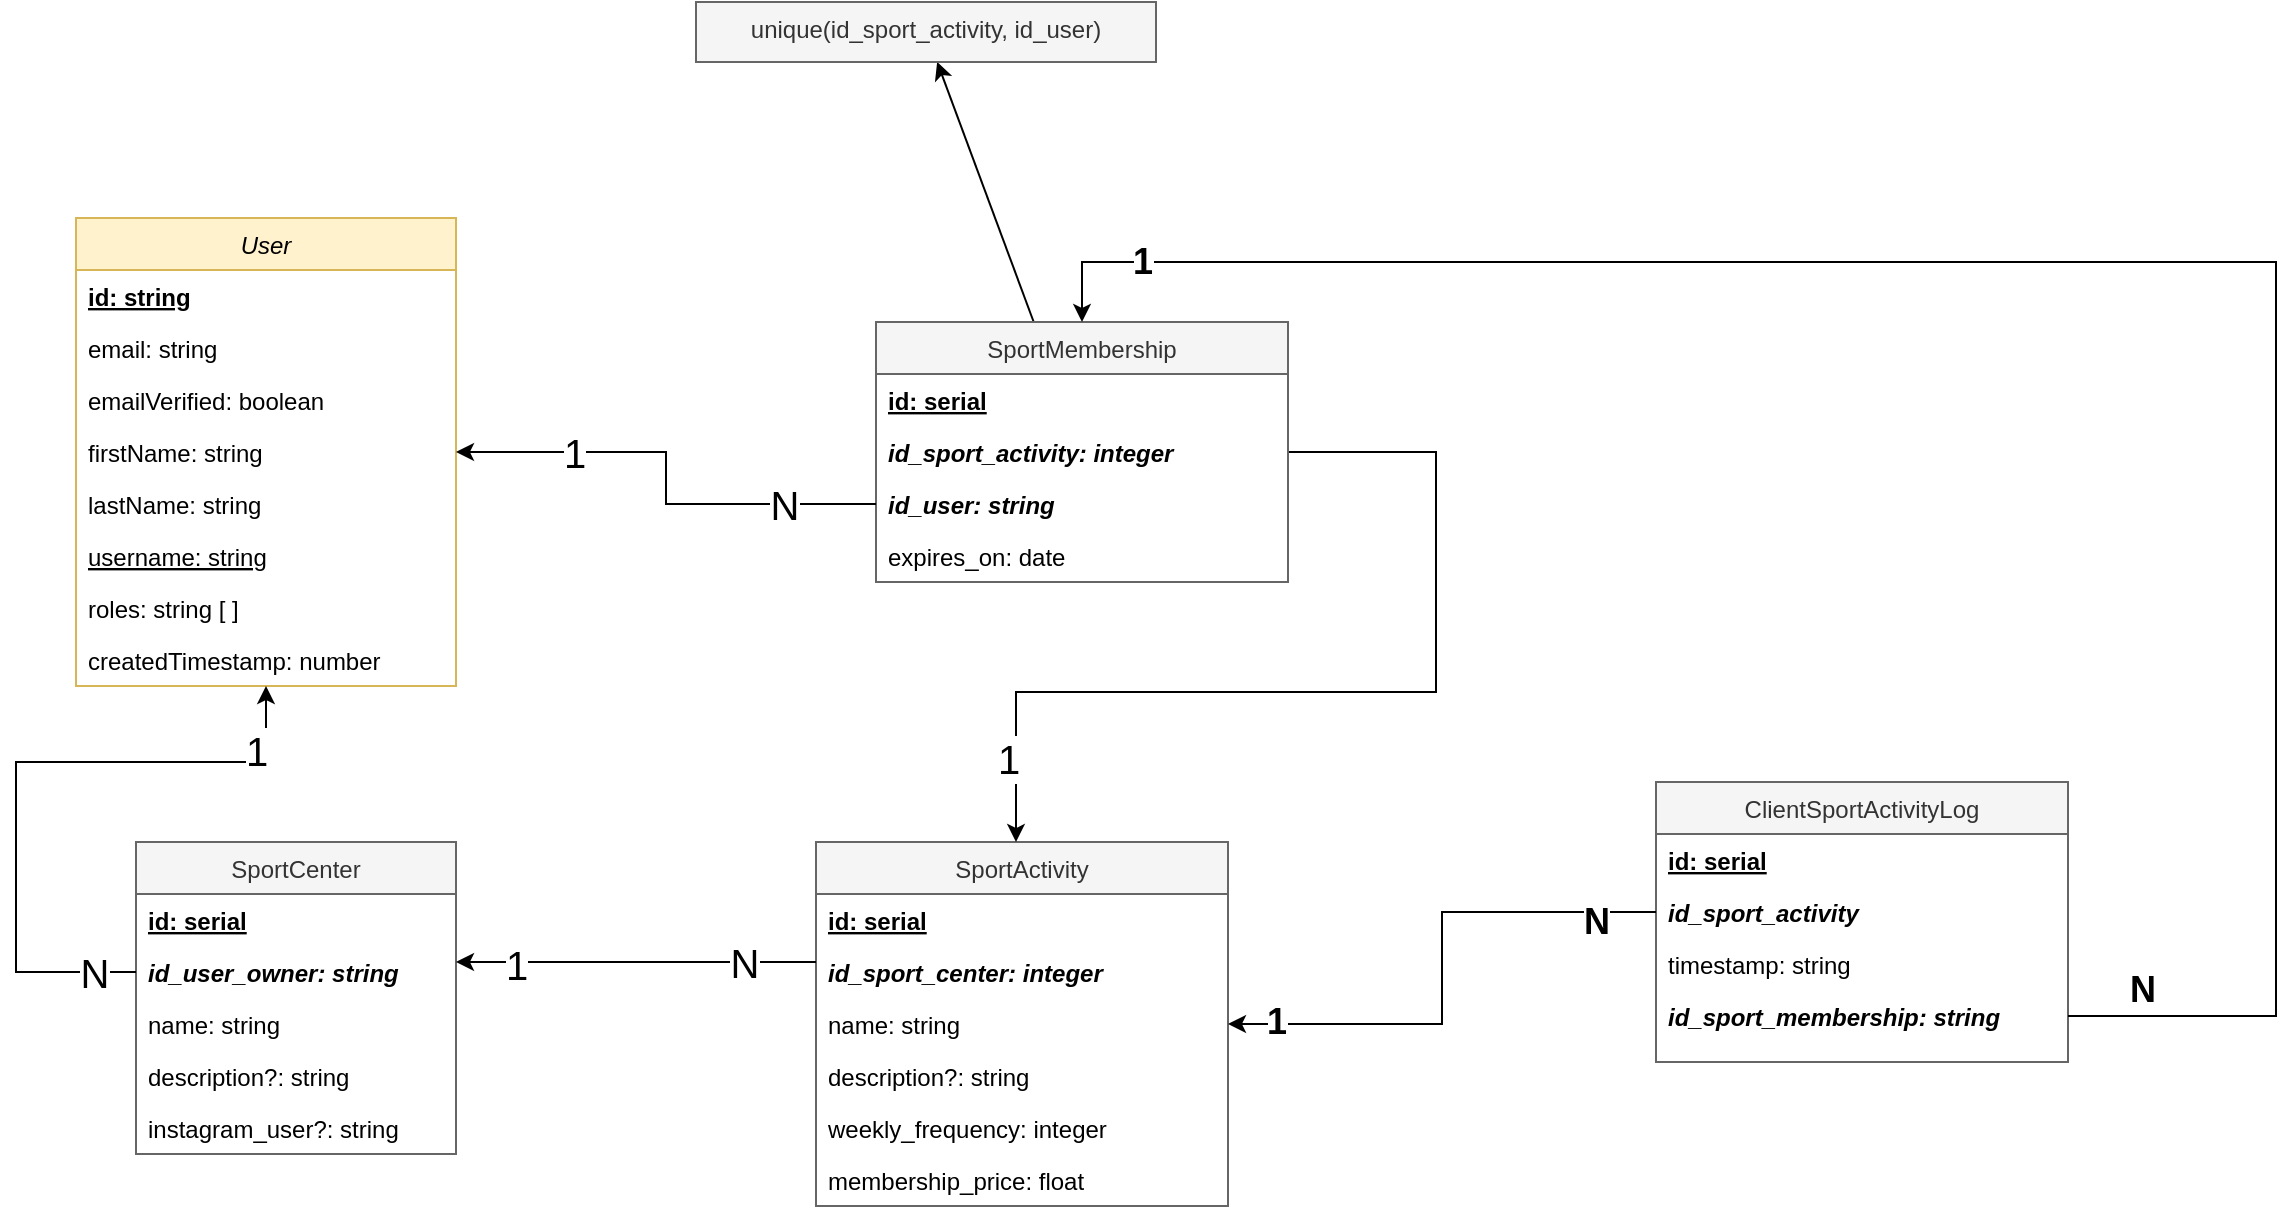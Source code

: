 <mxfile version="22.1.21" type="device">
  <diagram id="C5RBs43oDa-KdzZeNtuy" name="Page-1">
    <mxGraphModel dx="1434" dy="1927" grid="1" gridSize="10" guides="1" tooltips="1" connect="1" arrows="1" fold="1" page="1" pageScale="1" pageWidth="827" pageHeight="1169" math="0" shadow="0">
      <root>
        <mxCell id="WIyWlLk6GJQsqaUBKTNV-0" />
        <mxCell id="WIyWlLk6GJQsqaUBKTNV-1" parent="WIyWlLk6GJQsqaUBKTNV-0" />
        <mxCell id="zkfFHV4jXpPFQw0GAbJ--0" value="User" style="swimlane;fontStyle=2;align=center;verticalAlign=top;childLayout=stackLayout;horizontal=1;startSize=26;horizontalStack=0;resizeParent=1;resizeLast=0;collapsible=1;marginBottom=0;rounded=0;shadow=0;strokeWidth=1;fillColor=#fff2cc;strokeColor=#d6b656;" parent="WIyWlLk6GJQsqaUBKTNV-1" vertex="1">
          <mxGeometry x="90" y="28" width="190" height="234" as="geometry">
            <mxRectangle x="230" y="140" width="160" height="26" as="alternateBounds" />
          </mxGeometry>
        </mxCell>
        <mxCell id="zkfFHV4jXpPFQw0GAbJ--1" value="id: string" style="text;align=left;verticalAlign=top;spacingLeft=4;spacingRight=4;overflow=hidden;rotatable=0;points=[[0,0.5],[1,0.5]];portConstraint=eastwest;fontStyle=5" parent="zkfFHV4jXpPFQw0GAbJ--0" vertex="1">
          <mxGeometry y="26" width="190" height="26" as="geometry" />
        </mxCell>
        <mxCell id="zkfFHV4jXpPFQw0GAbJ--2" value="email: string" style="text;align=left;verticalAlign=top;spacingLeft=4;spacingRight=4;overflow=hidden;rotatable=0;points=[[0,0.5],[1,0.5]];portConstraint=eastwest;rounded=0;shadow=0;html=0;" parent="zkfFHV4jXpPFQw0GAbJ--0" vertex="1">
          <mxGeometry y="52" width="190" height="26" as="geometry" />
        </mxCell>
        <mxCell id="U7BseuVNoNLA0H3Kxm6L-2" value="emailVerified: boolean" style="text;align=left;verticalAlign=top;spacingLeft=4;spacingRight=4;overflow=hidden;rotatable=0;points=[[0,0.5],[1,0.5]];portConstraint=eastwest;rounded=0;shadow=0;html=0;" parent="zkfFHV4jXpPFQw0GAbJ--0" vertex="1">
          <mxGeometry y="78" width="190" height="26" as="geometry" />
        </mxCell>
        <mxCell id="zkfFHV4jXpPFQw0GAbJ--3" value="firstName: string" style="text;align=left;verticalAlign=top;spacingLeft=4;spacingRight=4;overflow=hidden;rotatable=0;points=[[0,0.5],[1,0.5]];portConstraint=eastwest;rounded=0;shadow=0;html=0;" parent="zkfFHV4jXpPFQw0GAbJ--0" vertex="1">
          <mxGeometry y="104" width="190" height="26" as="geometry" />
        </mxCell>
        <mxCell id="U7BseuVNoNLA0H3Kxm6L-0" value="lastName: string" style="text;align=left;verticalAlign=top;spacingLeft=4;spacingRight=4;overflow=hidden;rotatable=0;points=[[0,0.5],[1,0.5]];portConstraint=eastwest;rounded=0;shadow=0;html=0;" parent="zkfFHV4jXpPFQw0GAbJ--0" vertex="1">
          <mxGeometry y="130" width="190" height="26" as="geometry" />
        </mxCell>
        <mxCell id="JwETX5xEqZng_fJ4K82g-7" value="username: string" style="text;align=left;verticalAlign=top;spacingLeft=4;spacingRight=4;overflow=hidden;rotatable=0;points=[[0,0.5],[1,0.5]];portConstraint=eastwest;rounded=0;shadow=0;html=0;fontStyle=4" parent="zkfFHV4jXpPFQw0GAbJ--0" vertex="1">
          <mxGeometry y="156" width="190" height="26" as="geometry" />
        </mxCell>
        <mxCell id="U7BseuVNoNLA0H3Kxm6L-1" value="roles: string [ ]" style="text;align=left;verticalAlign=top;spacingLeft=4;spacingRight=4;overflow=hidden;rotatable=0;points=[[0,0.5],[1,0.5]];portConstraint=eastwest;rounded=0;shadow=0;html=0;" parent="zkfFHV4jXpPFQw0GAbJ--0" vertex="1">
          <mxGeometry y="182" width="190" height="26" as="geometry" />
        </mxCell>
        <mxCell id="U7BseuVNoNLA0H3Kxm6L-3" value="createdTimestamp: number" style="text;align=left;verticalAlign=top;spacingLeft=4;spacingRight=4;overflow=hidden;rotatable=0;points=[[0,0.5],[1,0.5]];portConstraint=eastwest;rounded=0;shadow=0;html=0;" parent="zkfFHV4jXpPFQw0GAbJ--0" vertex="1">
          <mxGeometry y="208" width="190" height="26" as="geometry" />
        </mxCell>
        <mxCell id="zkfFHV4jXpPFQw0GAbJ--6" value="SportCenter" style="swimlane;fontStyle=0;align=center;verticalAlign=top;childLayout=stackLayout;horizontal=1;startSize=26;horizontalStack=0;resizeParent=1;resizeLast=0;collapsible=1;marginBottom=0;rounded=0;shadow=0;strokeWidth=1;fillColor=#f5f5f5;fontColor=#333333;strokeColor=#666666;" parent="WIyWlLk6GJQsqaUBKTNV-1" vertex="1">
          <mxGeometry x="120" y="340" width="160" height="156" as="geometry">
            <mxRectangle x="130" y="380" width="160" height="26" as="alternateBounds" />
          </mxGeometry>
        </mxCell>
        <mxCell id="zkfFHV4jXpPFQw0GAbJ--7" value="id: serial" style="text;align=left;verticalAlign=top;spacingLeft=4;spacingRight=4;overflow=hidden;rotatable=0;points=[[0,0.5],[1,0.5]];portConstraint=eastwest;fontStyle=5" parent="zkfFHV4jXpPFQw0GAbJ--6" vertex="1">
          <mxGeometry y="26" width="160" height="26" as="geometry" />
        </mxCell>
        <mxCell id="zkfFHV4jXpPFQw0GAbJ--11" value="id_user_owner: string" style="text;align=left;verticalAlign=top;spacingLeft=4;spacingRight=4;overflow=hidden;rotatable=0;points=[[0,0.5],[1,0.5]];portConstraint=eastwest;fontStyle=3" parent="zkfFHV4jXpPFQw0GAbJ--6" vertex="1">
          <mxGeometry y="52" width="160" height="26" as="geometry" />
        </mxCell>
        <mxCell id="U7BseuVNoNLA0H3Kxm6L-5" value="name: string" style="text;align=left;verticalAlign=top;spacingLeft=4;spacingRight=4;overflow=hidden;rotatable=0;points=[[0,0.5],[1,0.5]];portConstraint=eastwest;fontStyle=0" parent="zkfFHV4jXpPFQw0GAbJ--6" vertex="1">
          <mxGeometry y="78" width="160" height="26" as="geometry" />
        </mxCell>
        <mxCell id="U7BseuVNoNLA0H3Kxm6L-6" value="description?: string" style="text;align=left;verticalAlign=top;spacingLeft=4;spacingRight=4;overflow=hidden;rotatable=0;points=[[0,0.5],[1,0.5]];portConstraint=eastwest;fontStyle=0" parent="zkfFHV4jXpPFQw0GAbJ--6" vertex="1">
          <mxGeometry y="104" width="160" height="26" as="geometry" />
        </mxCell>
        <mxCell id="U7BseuVNoNLA0H3Kxm6L-21" value="instagram_user?: string" style="text;align=left;verticalAlign=top;spacingLeft=4;spacingRight=4;overflow=hidden;rotatable=0;points=[[0,0.5],[1,0.5]];portConstraint=eastwest;fontStyle=0" parent="zkfFHV4jXpPFQw0GAbJ--6" vertex="1">
          <mxGeometry y="130" width="160" height="26" as="geometry" />
        </mxCell>
        <mxCell id="U7BseuVNoNLA0H3Kxm6L-4" style="edgeStyle=orthogonalEdgeStyle;rounded=0;orthogonalLoop=1;jettySize=auto;html=1;" parent="WIyWlLk6GJQsqaUBKTNV-1" source="zkfFHV4jXpPFQw0GAbJ--11" target="zkfFHV4jXpPFQw0GAbJ--0" edge="1">
          <mxGeometry relative="1" as="geometry">
            <Array as="points">
              <mxPoint x="60" y="405" />
              <mxPoint x="60" y="300" />
              <mxPoint x="185" y="300" />
            </Array>
          </mxGeometry>
        </mxCell>
        <mxCell id="U7BseuVNoNLA0H3Kxm6L-33" value="N" style="edgeLabel;html=1;align=center;verticalAlign=middle;resizable=0;points=[];fontSize=20;fontStyle=0" parent="U7BseuVNoNLA0H3Kxm6L-4" vertex="1" connectable="0">
          <mxGeometry x="-0.768" y="-2" relative="1" as="geometry">
            <mxPoint x="17" y="2" as="offset" />
          </mxGeometry>
        </mxCell>
        <mxCell id="U7BseuVNoNLA0H3Kxm6L-36" value="1" style="edgeLabel;html=1;align=center;verticalAlign=middle;resizable=0;points=[];fontSize=20;fontFamily=Helvetica;fontColor=default;fontStyle=0" parent="U7BseuVNoNLA0H3Kxm6L-4" vertex="1" connectable="0">
          <mxGeometry x="0.857" y="-2" relative="1" as="geometry">
            <mxPoint x="-7" y="8" as="offset" />
          </mxGeometry>
        </mxCell>
        <mxCell id="U7BseuVNoNLA0H3Kxm6L-13" value="SportActivity" style="swimlane;fontStyle=0;align=center;verticalAlign=top;childLayout=stackLayout;horizontal=1;startSize=26;horizontalStack=0;resizeParent=1;resizeLast=0;collapsible=1;marginBottom=0;rounded=0;shadow=0;strokeWidth=1;fillColor=#f5f5f5;fontColor=#333333;strokeColor=#666666;" parent="WIyWlLk6GJQsqaUBKTNV-1" vertex="1">
          <mxGeometry x="460" y="340" width="206" height="182" as="geometry">
            <mxRectangle x="130" y="380" width="160" height="26" as="alternateBounds" />
          </mxGeometry>
        </mxCell>
        <mxCell id="U7BseuVNoNLA0H3Kxm6L-14" value="id: serial" style="text;align=left;verticalAlign=top;spacingLeft=4;spacingRight=4;overflow=hidden;rotatable=0;points=[[0,0.5],[1,0.5]];portConstraint=eastwest;fontStyle=5" parent="U7BseuVNoNLA0H3Kxm6L-13" vertex="1">
          <mxGeometry y="26" width="206" height="26" as="geometry" />
        </mxCell>
        <mxCell id="U7BseuVNoNLA0H3Kxm6L-15" value="id_sport_center: integer" style="text;align=left;verticalAlign=top;spacingLeft=4;spacingRight=4;overflow=hidden;rotatable=0;points=[[0,0.5],[1,0.5]];portConstraint=eastwest;fontStyle=3" parent="U7BseuVNoNLA0H3Kxm6L-13" vertex="1">
          <mxGeometry y="52" width="206" height="26" as="geometry" />
        </mxCell>
        <mxCell id="U7BseuVNoNLA0H3Kxm6L-16" value="name: string" style="text;align=left;verticalAlign=top;spacingLeft=4;spacingRight=4;overflow=hidden;rotatable=0;points=[[0,0.5],[1,0.5]];portConstraint=eastwest;fontStyle=0" parent="U7BseuVNoNLA0H3Kxm6L-13" vertex="1">
          <mxGeometry y="78" width="206" height="26" as="geometry" />
        </mxCell>
        <mxCell id="U7BseuVNoNLA0H3Kxm6L-17" value="description?: string" style="text;align=left;verticalAlign=top;spacingLeft=4;spacingRight=4;overflow=hidden;rotatable=0;points=[[0,0.5],[1,0.5]];portConstraint=eastwest;fontStyle=0" parent="U7BseuVNoNLA0H3Kxm6L-13" vertex="1">
          <mxGeometry y="104" width="206" height="26" as="geometry" />
        </mxCell>
        <mxCell id="U7BseuVNoNLA0H3Kxm6L-19" value="weekly_frequency: integer" style="text;align=left;verticalAlign=top;spacingLeft=4;spacingRight=4;overflow=hidden;rotatable=0;points=[[0,0.5],[1,0.5]];portConstraint=eastwest;fontStyle=0" parent="U7BseuVNoNLA0H3Kxm6L-13" vertex="1">
          <mxGeometry y="130" width="206" height="26" as="geometry" />
        </mxCell>
        <mxCell id="U7BseuVNoNLA0H3Kxm6L-20" value="membership_price: float" style="text;align=left;verticalAlign=top;spacingLeft=4;spacingRight=4;overflow=hidden;rotatable=0;points=[[0,0.5],[1,0.5]];portConstraint=eastwest;fontStyle=0" parent="U7BseuVNoNLA0H3Kxm6L-13" vertex="1">
          <mxGeometry y="156" width="206" height="26" as="geometry" />
        </mxCell>
        <mxCell id="U7BseuVNoNLA0H3Kxm6L-18" style="edgeStyle=orthogonalEdgeStyle;rounded=0;orthogonalLoop=1;jettySize=auto;html=1;" parent="WIyWlLk6GJQsqaUBKTNV-1" source="U7BseuVNoNLA0H3Kxm6L-15" target="zkfFHV4jXpPFQw0GAbJ--6" edge="1">
          <mxGeometry relative="1" as="geometry">
            <Array as="points">
              <mxPoint x="420" y="400" />
              <mxPoint x="420" y="400" />
            </Array>
          </mxGeometry>
        </mxCell>
        <mxCell id="U7BseuVNoNLA0H3Kxm6L-37" value="1" style="edgeLabel;html=1;align=center;verticalAlign=middle;resizable=0;points=[];fontSize=20;fontFamily=Helvetica;fontColor=default;fontStyle=0" parent="U7BseuVNoNLA0H3Kxm6L-18" vertex="1" connectable="0">
          <mxGeometry x="-0.489" y="1" relative="1" as="geometry">
            <mxPoint x="-104" as="offset" />
          </mxGeometry>
        </mxCell>
        <mxCell id="U7BseuVNoNLA0H3Kxm6L-38" value="N" style="edgeLabel;html=1;align=center;verticalAlign=middle;resizable=0;points=[];fontSize=20;fontFamily=Helvetica;fontColor=default;fontStyle=0" parent="U7BseuVNoNLA0H3Kxm6L-18" vertex="1" connectable="0">
          <mxGeometry x="-0.6" relative="1" as="geometry">
            <mxPoint as="offset" />
          </mxGeometry>
        </mxCell>
        <mxCell id="U7BseuVNoNLA0H3Kxm6L-31" style="edgeStyle=orthogonalEdgeStyle;rounded=0;orthogonalLoop=1;jettySize=auto;html=1;exitX=1;exitY=0.5;exitDx=0;exitDy=0;" parent="WIyWlLk6GJQsqaUBKTNV-1" source="U7BseuVNoNLA0H3Kxm6L-24" target="U7BseuVNoNLA0H3Kxm6L-13" edge="1">
          <mxGeometry relative="1" as="geometry">
            <Array as="points">
              <mxPoint x="770" y="145" />
              <mxPoint x="770" y="265" />
              <mxPoint x="560" y="265" />
            </Array>
          </mxGeometry>
        </mxCell>
        <mxCell id="U7BseuVNoNLA0H3Kxm6L-43" value="1" style="edgeLabel;html=1;align=center;verticalAlign=middle;resizable=0;points=[];fontSize=20;fontFamily=Helvetica;fontColor=default;" parent="U7BseuVNoNLA0H3Kxm6L-31" vertex="1" connectable="0">
          <mxGeometry x="0.824" y="-4" relative="1" as="geometry">
            <mxPoint as="offset" />
          </mxGeometry>
        </mxCell>
        <mxCell id="u5Aw9pflFRf8_Rs5jSe7-2" value="" style="rounded=0;orthogonalLoop=1;jettySize=auto;html=1;" parent="WIyWlLk6GJQsqaUBKTNV-1" source="U7BseuVNoNLA0H3Kxm6L-22" target="u5Aw9pflFRf8_Rs5jSe7-1" edge="1">
          <mxGeometry relative="1" as="geometry" />
        </mxCell>
        <mxCell id="U7BseuVNoNLA0H3Kxm6L-22" value="SportMembership" style="swimlane;fontStyle=0;align=center;verticalAlign=top;childLayout=stackLayout;horizontal=1;startSize=26;horizontalStack=0;resizeParent=1;resizeLast=0;collapsible=1;marginBottom=0;rounded=0;shadow=0;strokeWidth=1;fillColor=#f5f5f5;fontColor=#333333;strokeColor=#666666;" parent="WIyWlLk6GJQsqaUBKTNV-1" vertex="1">
          <mxGeometry x="490" y="80" width="206" height="130" as="geometry">
            <mxRectangle x="130" y="380" width="160" height="26" as="alternateBounds" />
          </mxGeometry>
        </mxCell>
        <mxCell id="U7BseuVNoNLA0H3Kxm6L-23" value="id: serial" style="text;align=left;verticalAlign=top;spacingLeft=4;spacingRight=4;overflow=hidden;rotatable=0;points=[[0,0.5],[1,0.5]];portConstraint=eastwest;fontStyle=5" parent="U7BseuVNoNLA0H3Kxm6L-22" vertex="1">
          <mxGeometry y="26" width="206" height="26" as="geometry" />
        </mxCell>
        <mxCell id="U7BseuVNoNLA0H3Kxm6L-24" value="id_sport_activity: integer" style="text;align=left;verticalAlign=top;spacingLeft=4;spacingRight=4;overflow=hidden;rotatable=0;points=[[0,0.5],[1,0.5]];portConstraint=eastwest;fontStyle=3" parent="U7BseuVNoNLA0H3Kxm6L-22" vertex="1">
          <mxGeometry y="52" width="206" height="26" as="geometry" />
        </mxCell>
        <mxCell id="U7BseuVNoNLA0H3Kxm6L-28" value="id_user: string" style="text;align=left;verticalAlign=top;spacingLeft=4;spacingRight=4;overflow=hidden;rotatable=0;points=[[0,0.5],[1,0.5]];portConstraint=eastwest;fontStyle=3" parent="U7BseuVNoNLA0H3Kxm6L-22" vertex="1">
          <mxGeometry y="78" width="206" height="26" as="geometry" />
        </mxCell>
        <mxCell id="U7BseuVNoNLA0H3Kxm6L-32" value="expires_on: date" style="text;align=left;verticalAlign=top;spacingLeft=4;spacingRight=4;overflow=hidden;rotatable=0;points=[[0,0.5],[1,0.5]];portConstraint=eastwest;fontStyle=0" parent="U7BseuVNoNLA0H3Kxm6L-22" vertex="1">
          <mxGeometry y="104" width="206" height="26" as="geometry" />
        </mxCell>
        <mxCell id="U7BseuVNoNLA0H3Kxm6L-30" style="edgeStyle=orthogonalEdgeStyle;rounded=0;orthogonalLoop=1;jettySize=auto;html=1;" parent="WIyWlLk6GJQsqaUBKTNV-1" source="U7BseuVNoNLA0H3Kxm6L-28" target="zkfFHV4jXpPFQw0GAbJ--0" edge="1">
          <mxGeometry relative="1" as="geometry" />
        </mxCell>
        <mxCell id="U7BseuVNoNLA0H3Kxm6L-40" value="1" style="edgeLabel;html=1;align=center;verticalAlign=middle;resizable=0;points=[];fontSize=20;fontFamily=Helvetica;fontColor=default;fontStyle=0" parent="U7BseuVNoNLA0H3Kxm6L-30" vertex="1" connectable="0">
          <mxGeometry x="0.444" y="2" relative="1" as="geometry">
            <mxPoint x="-7" y="-2" as="offset" />
          </mxGeometry>
        </mxCell>
        <mxCell id="U7BseuVNoNLA0H3Kxm6L-41" value="N" style="edgeLabel;html=1;align=center;verticalAlign=middle;resizable=0;points=[];fontSize=20;fontFamily=Helvetica;fontColor=default;" parent="U7BseuVNoNLA0H3Kxm6L-30" vertex="1" connectable="0">
          <mxGeometry x="-0.609" relative="1" as="geometry">
            <mxPoint as="offset" />
          </mxGeometry>
        </mxCell>
        <mxCell id="JwETX5xEqZng_fJ4K82g-0" value="ClientSportActivityLog" style="swimlane;fontStyle=0;align=center;verticalAlign=top;childLayout=stackLayout;horizontal=1;startSize=26;horizontalStack=0;resizeParent=1;resizeLast=0;collapsible=1;marginBottom=0;rounded=0;shadow=0;strokeWidth=1;fillColor=#f5f5f5;fontColor=#333333;strokeColor=#666666;" parent="WIyWlLk6GJQsqaUBKTNV-1" vertex="1">
          <mxGeometry x="880" y="310" width="206" height="140" as="geometry">
            <mxRectangle x="130" y="380" width="160" height="26" as="alternateBounds" />
          </mxGeometry>
        </mxCell>
        <mxCell id="JwETX5xEqZng_fJ4K82g-1" value="id: serial" style="text;align=left;verticalAlign=top;spacingLeft=4;spacingRight=4;overflow=hidden;rotatable=0;points=[[0,0.5],[1,0.5]];portConstraint=eastwest;fontStyle=5" parent="JwETX5xEqZng_fJ4K82g-0" vertex="1">
          <mxGeometry y="26" width="206" height="26" as="geometry" />
        </mxCell>
        <mxCell id="JwETX5xEqZng_fJ4K82g-2" value="id_sport_activity" style="text;align=left;verticalAlign=top;spacingLeft=4;spacingRight=4;overflow=hidden;rotatable=0;points=[[0,0.5],[1,0.5]];portConstraint=eastwest;fontStyle=3" parent="JwETX5xEqZng_fJ4K82g-0" vertex="1">
          <mxGeometry y="52" width="206" height="26" as="geometry" />
        </mxCell>
        <mxCell id="JwETX5xEqZng_fJ4K82g-3" value="timestamp: string" style="text;align=left;verticalAlign=top;spacingLeft=4;spacingRight=4;overflow=hidden;rotatable=0;points=[[0,0.5],[1,0.5]];portConstraint=eastwest;fontStyle=0" parent="JwETX5xEqZng_fJ4K82g-0" vertex="1">
          <mxGeometry y="78" width="206" height="26" as="geometry" />
        </mxCell>
        <mxCell id="JwETX5xEqZng_fJ4K82g-4" value="id_sport_membership: string" style="text;align=left;verticalAlign=top;spacingLeft=4;spacingRight=4;overflow=hidden;rotatable=0;points=[[0,0.5],[1,0.5]];portConstraint=eastwest;fontStyle=3" parent="JwETX5xEqZng_fJ4K82g-0" vertex="1">
          <mxGeometry y="104" width="206" height="26" as="geometry" />
        </mxCell>
        <mxCell id="JwETX5xEqZng_fJ4K82g-17" style="edgeStyle=orthogonalEdgeStyle;rounded=0;orthogonalLoop=1;jettySize=auto;html=1;" parent="WIyWlLk6GJQsqaUBKTNV-1" source="JwETX5xEqZng_fJ4K82g-2" target="U7BseuVNoNLA0H3Kxm6L-13" edge="1">
          <mxGeometry relative="1" as="geometry" />
        </mxCell>
        <mxCell id="JwETX5xEqZng_fJ4K82g-22" value="N" style="edgeLabel;html=1;align=center;verticalAlign=middle;resizable=0;points=[];fontSize=18;fontFamily=Helvetica;fontColor=default;fontStyle=1" parent="JwETX5xEqZng_fJ4K82g-17" vertex="1" connectable="0">
          <mxGeometry x="-0.942" y="3" relative="1" as="geometry">
            <mxPoint x="-22" y="2" as="offset" />
          </mxGeometry>
        </mxCell>
        <mxCell id="JwETX5xEqZng_fJ4K82g-23" value="1" style="edgeLabel;html=1;align=center;verticalAlign=middle;resizable=0;points=[];fontSize=18;fontFamily=Helvetica;fontColor=default;fontStyle=1" parent="JwETX5xEqZng_fJ4K82g-17" vertex="1" connectable="0">
          <mxGeometry x="0.932" relative="1" as="geometry">
            <mxPoint x="15" y="-1" as="offset" />
          </mxGeometry>
        </mxCell>
        <mxCell id="JwETX5xEqZng_fJ4K82g-18" style="edgeStyle=orthogonalEdgeStyle;rounded=0;orthogonalLoop=1;jettySize=auto;html=1;" parent="WIyWlLk6GJQsqaUBKTNV-1" source="JwETX5xEqZng_fJ4K82g-4" target="U7BseuVNoNLA0H3Kxm6L-22" edge="1">
          <mxGeometry relative="1" as="geometry">
            <Array as="points">
              <mxPoint x="1190" y="427" />
              <mxPoint x="1190" y="50" />
              <mxPoint x="593" y="50" />
            </Array>
          </mxGeometry>
        </mxCell>
        <mxCell id="JwETX5xEqZng_fJ4K82g-20" value="1" style="edgeLabel;html=1;align=center;verticalAlign=middle;resizable=0;points=[];fontSize=18;fontStyle=1" parent="JwETX5xEqZng_fJ4K82g-18" vertex="1" connectable="0">
          <mxGeometry x="0.892" relative="1" as="geometry">
            <mxPoint as="offset" />
          </mxGeometry>
        </mxCell>
        <mxCell id="JwETX5xEqZng_fJ4K82g-21" value="N" style="edgeLabel;html=1;align=center;verticalAlign=middle;resizable=0;points=[];fontSize=18;fontFamily=Helvetica;fontColor=default;fontStyle=1" parent="JwETX5xEqZng_fJ4K82g-18" vertex="1" connectable="0">
          <mxGeometry x="-0.932" y="8" relative="1" as="geometry">
            <mxPoint x="-1" y="-5" as="offset" />
          </mxGeometry>
        </mxCell>
        <mxCell id="u5Aw9pflFRf8_Rs5jSe7-1" value="unique(id_sport_activity, id_user)" style="whiteSpace=wrap;html=1;verticalAlign=top;fillColor=#f5f5f5;strokeColor=#666666;fontColor=#333333;fontStyle=0;startSize=26;rounded=0;shadow=0;strokeWidth=1;" parent="WIyWlLk6GJQsqaUBKTNV-1" vertex="1">
          <mxGeometry x="400" y="-80" width="230" height="30" as="geometry" />
        </mxCell>
      </root>
    </mxGraphModel>
  </diagram>
</mxfile>
